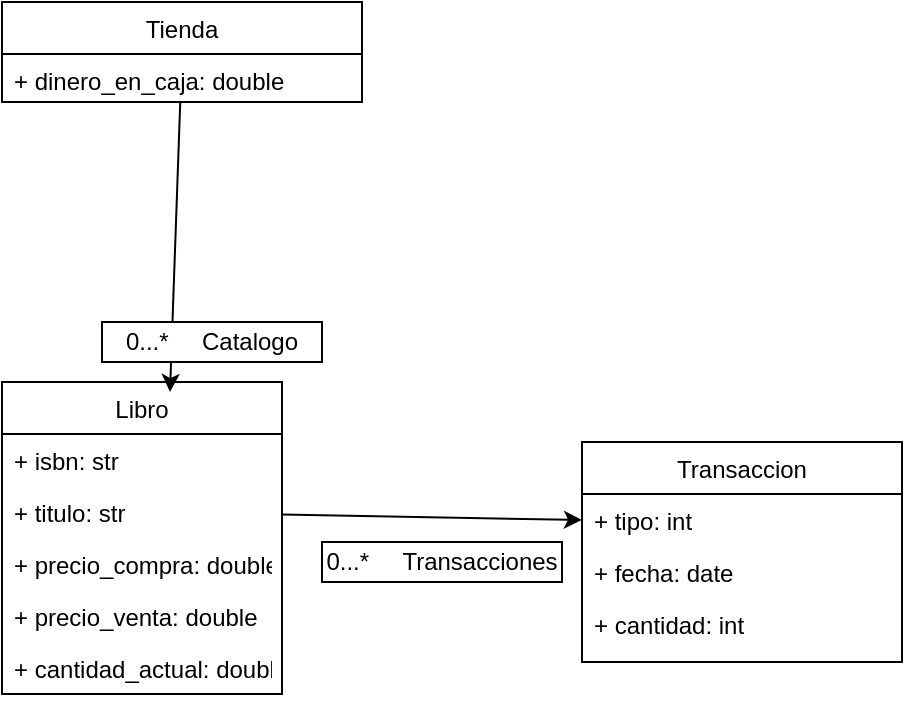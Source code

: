 <mxfile version="16.5.3" type="device"><diagram id="1LDMIVVROkz6-URVW8Dp" name="Page-1"><mxGraphModel dx="1002" dy="714" grid="1" gridSize="10" guides="1" tooltips="1" connect="1" arrows="1" fold="1" page="1" pageScale="1" pageWidth="827" pageHeight="1169" math="0" shadow="0"><root><mxCell id="0"/><mxCell id="1" parent="0"/><mxCell id="skBCGfJUDba4mYW4ROJ0-18" style="edgeStyle=none;rounded=0;orthogonalLoop=1;jettySize=auto;html=1;entryX=0.6;entryY=0.032;entryDx=0;entryDy=0;entryPerimeter=0;" edge="1" parent="1" source="skBCGfJUDba4mYW4ROJ0-1" target="skBCGfJUDba4mYW4ROJ0-9"><mxGeometry relative="1" as="geometry"/></mxCell><mxCell id="skBCGfJUDba4mYW4ROJ0-1" value="Tienda" style="swimlane;fontStyle=0;childLayout=stackLayout;horizontal=1;startSize=26;fillColor=none;horizontalStack=0;resizeParent=1;resizeParentMax=0;resizeLast=0;collapsible=1;marginBottom=0;" vertex="1" parent="1"><mxGeometry x="100" y="50" width="180" height="50" as="geometry"/></mxCell><mxCell id="skBCGfJUDba4mYW4ROJ0-2" value="+ dinero_en_caja: double" style="text;strokeColor=none;fillColor=none;align=left;verticalAlign=top;spacingLeft=4;spacingRight=4;overflow=hidden;rotatable=0;points=[[0,0.5],[1,0.5]];portConstraint=eastwest;" vertex="1" parent="skBCGfJUDba4mYW4ROJ0-1"><mxGeometry y="26" width="180" height="24" as="geometry"/></mxCell><mxCell id="skBCGfJUDba4mYW4ROJ0-5" value="Transaccion" style="swimlane;fontStyle=0;childLayout=stackLayout;horizontal=1;startSize=26;fillColor=none;horizontalStack=0;resizeParent=1;resizeParentMax=0;resizeLast=0;collapsible=1;marginBottom=0;" vertex="1" parent="1"><mxGeometry x="390" y="270" width="160" height="110" as="geometry"/></mxCell><mxCell id="skBCGfJUDba4mYW4ROJ0-6" value="+ tipo: int" style="text;strokeColor=none;fillColor=none;align=left;verticalAlign=top;spacingLeft=4;spacingRight=4;overflow=hidden;rotatable=0;points=[[0,0.5],[1,0.5]];portConstraint=eastwest;" vertex="1" parent="skBCGfJUDba4mYW4ROJ0-5"><mxGeometry y="26" width="160" height="26" as="geometry"/></mxCell><mxCell id="skBCGfJUDba4mYW4ROJ0-7" value="+ fecha: date" style="text;strokeColor=none;fillColor=none;align=left;verticalAlign=top;spacingLeft=4;spacingRight=4;overflow=hidden;rotatable=0;points=[[0,0.5],[1,0.5]];portConstraint=eastwest;" vertex="1" parent="skBCGfJUDba4mYW4ROJ0-5"><mxGeometry y="52" width="160" height="26" as="geometry"/></mxCell><mxCell id="skBCGfJUDba4mYW4ROJ0-8" value="+ cantidad: int" style="text;strokeColor=none;fillColor=none;align=left;verticalAlign=top;spacingLeft=4;spacingRight=4;overflow=hidden;rotatable=0;points=[[0,0.5],[1,0.5]];portConstraint=eastwest;" vertex="1" parent="skBCGfJUDba4mYW4ROJ0-5"><mxGeometry y="78" width="160" height="32" as="geometry"/></mxCell><mxCell id="skBCGfJUDba4mYW4ROJ0-9" value="Libro" style="swimlane;fontStyle=0;childLayout=stackLayout;horizontal=1;startSize=26;fillColor=none;horizontalStack=0;resizeParent=1;resizeParentMax=0;resizeLast=0;collapsible=1;marginBottom=0;" vertex="1" parent="1"><mxGeometry x="100" y="240" width="140" height="156" as="geometry"/></mxCell><mxCell id="skBCGfJUDba4mYW4ROJ0-10" value="+ isbn: str" style="text;strokeColor=none;fillColor=none;align=left;verticalAlign=top;spacingLeft=4;spacingRight=4;overflow=hidden;rotatable=0;points=[[0,0.5],[1,0.5]];portConstraint=eastwest;" vertex="1" parent="skBCGfJUDba4mYW4ROJ0-9"><mxGeometry y="26" width="140" height="26" as="geometry"/></mxCell><mxCell id="skBCGfJUDba4mYW4ROJ0-11" value="+ titulo: str" style="text;strokeColor=none;fillColor=none;align=left;verticalAlign=top;spacingLeft=4;spacingRight=4;overflow=hidden;rotatable=0;points=[[0,0.5],[1,0.5]];portConstraint=eastwest;" vertex="1" parent="skBCGfJUDba4mYW4ROJ0-9"><mxGeometry y="52" width="140" height="26" as="geometry"/></mxCell><mxCell id="skBCGfJUDba4mYW4ROJ0-12" value="+ precio_compra: double" style="text;strokeColor=none;fillColor=none;align=left;verticalAlign=top;spacingLeft=4;spacingRight=4;overflow=hidden;rotatable=0;points=[[0,0.5],[1,0.5]];portConstraint=eastwest;" vertex="1" parent="skBCGfJUDba4mYW4ROJ0-9"><mxGeometry y="78" width="140" height="26" as="geometry"/></mxCell><mxCell id="skBCGfJUDba4mYW4ROJ0-16" value="+ precio_venta: double" style="text;strokeColor=none;fillColor=none;align=left;verticalAlign=top;spacingLeft=4;spacingRight=4;overflow=hidden;rotatable=0;points=[[0,0.5],[1,0.5]];portConstraint=eastwest;" vertex="1" parent="skBCGfJUDba4mYW4ROJ0-9"><mxGeometry y="104" width="140" height="26" as="geometry"/></mxCell><mxCell id="skBCGfJUDba4mYW4ROJ0-17" value="+ cantidad_actual: double" style="text;strokeColor=none;fillColor=none;align=left;verticalAlign=top;spacingLeft=4;spacingRight=4;overflow=hidden;rotatable=0;points=[[0,0.5],[1,0.5]];portConstraint=eastwest;" vertex="1" parent="skBCGfJUDba4mYW4ROJ0-9"><mxGeometry y="130" width="140" height="26" as="geometry"/></mxCell><mxCell id="skBCGfJUDba4mYW4ROJ0-15" value="0...*&amp;nbsp; &amp;nbsp; &amp;nbsp;Catalogo" style="whiteSpace=wrap;html=1;" vertex="1" parent="1"><mxGeometry x="150" y="210" width="110" height="20" as="geometry"/></mxCell><mxCell id="skBCGfJUDba4mYW4ROJ0-19" style="edgeStyle=none;rounded=0;orthogonalLoop=1;jettySize=auto;html=1;entryX=0;entryY=0.5;entryDx=0;entryDy=0;" edge="1" parent="1" source="skBCGfJUDba4mYW4ROJ0-11" target="skBCGfJUDba4mYW4ROJ0-6"><mxGeometry relative="1" as="geometry"/></mxCell><mxCell id="skBCGfJUDba4mYW4ROJ0-20" value="0...*&amp;nbsp; &amp;nbsp; &amp;nbsp;Transacciones" style="whiteSpace=wrap;html=1;" vertex="1" parent="1"><mxGeometry x="260" y="320" width="120" height="20" as="geometry"/></mxCell></root></mxGraphModel></diagram></mxfile>
